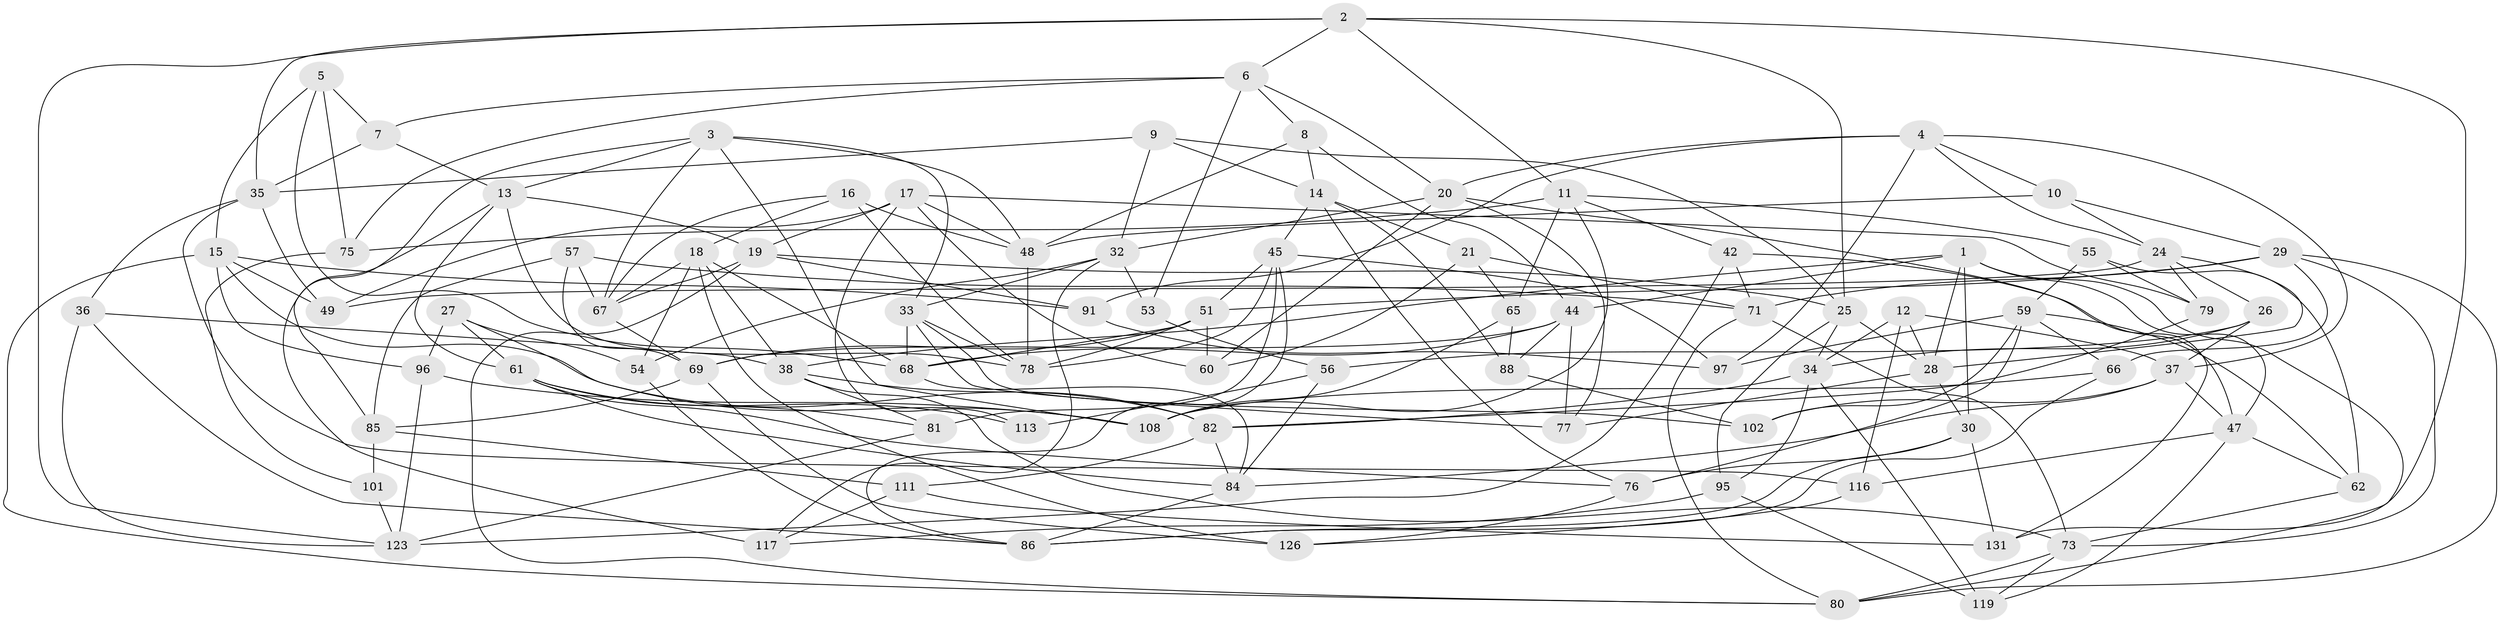 // original degree distribution, {4: 1.0}
// Generated by graph-tools (version 1.1) at 2025/42/03/06/25 10:42:18]
// undirected, 85 vertices, 212 edges
graph export_dot {
graph [start="1"]
  node [color=gray90,style=filled];
  1 [super="+39"];
  2 [super="+46"];
  3 [super="+72"];
  4 [super="+109"];
  5;
  6 [super="+122"];
  7;
  8;
  9;
  10;
  11 [super="+125"];
  12;
  13 [super="+43"];
  14 [super="+129"];
  15 [super="+40"];
  16;
  17 [super="+23"];
  18 [super="+22"];
  19 [super="+31"];
  20 [super="+63"];
  21;
  24 [super="+110"];
  25 [super="+70"];
  26;
  27;
  28 [super="+115"];
  29 [super="+107"];
  30 [super="+41"];
  32 [super="+98"];
  33 [super="+92"];
  34 [super="+99"];
  35 [super="+64"];
  36;
  37 [super="+52"];
  38 [super="+127"];
  42;
  44 [super="+50"];
  45 [super="+94"];
  47 [super="+121"];
  48 [super="+58"];
  49;
  51 [super="+130"];
  53;
  54;
  55;
  56 [super="+90"];
  57;
  59 [super="+93"];
  60;
  61 [super="+83"];
  62;
  65;
  66;
  67 [super="+87"];
  68 [super="+100"];
  69 [super="+104"];
  71 [super="+74"];
  73 [super="+105"];
  75;
  76 [super="+114"];
  77;
  78 [super="+124"];
  79;
  80 [super="+106"];
  81;
  82 [super="+89"];
  84 [super="+103"];
  85 [super="+120"];
  86 [super="+118"];
  88;
  91;
  95;
  96;
  97;
  101;
  102;
  108 [super="+112"];
  111;
  113;
  116;
  117;
  119;
  123 [super="+128"];
  126;
  131;
  1 -- 44;
  1 -- 28;
  1 -- 80;
  1 -- 30;
  1 -- 47;
  1 -- 38;
  2 -- 35;
  2 -- 131;
  2 -- 123;
  2 -- 6;
  2 -- 11;
  2 -- 25;
  3 -- 108;
  3 -- 67;
  3 -- 85;
  3 -- 48;
  3 -- 33;
  3 -- 13;
  4 -- 20;
  4 -- 91;
  4 -- 97;
  4 -- 10;
  4 -- 37;
  4 -- 24;
  5 -- 68;
  5 -- 75;
  5 -- 7;
  5 -- 15;
  6 -- 7;
  6 -- 75;
  6 -- 20;
  6 -- 8;
  6 -- 53;
  7 -- 13;
  7 -- 35;
  8 -- 14;
  8 -- 44;
  8 -- 48;
  9 -- 35;
  9 -- 14;
  9 -- 32;
  9 -- 25;
  10 -- 48;
  10 -- 29;
  10 -- 24;
  11 -- 65;
  11 -- 75;
  11 -- 108;
  11 -- 42;
  11 -- 55;
  12 -- 28;
  12 -- 34;
  12 -- 116;
  12 -- 37;
  13 -- 19;
  13 -- 117;
  13 -- 61;
  13 -- 78;
  14 -- 45;
  14 -- 88;
  14 -- 76;
  14 -- 21;
  15 -- 91;
  15 -- 96;
  15 -- 49;
  15 -- 82;
  15 -- 80;
  16 -- 48;
  16 -- 18;
  16 -- 78;
  16 -- 67;
  17 -- 60;
  17 -- 79;
  17 -- 113;
  17 -- 49;
  17 -- 19;
  17 -- 48;
  18 -- 38;
  18 -- 68;
  18 -- 67;
  18 -- 126;
  18 -- 54;
  19 -- 91;
  19 -- 80;
  19 -- 67;
  19 -- 25;
  20 -- 131;
  20 -- 77;
  20 -- 60;
  20 -- 32;
  21 -- 60;
  21 -- 65;
  21 -- 71;
  24 -- 49;
  24 -- 79;
  24 -- 28;
  24 -- 26;
  25 -- 95;
  25 -- 34;
  25 -- 28;
  26 -- 34;
  26 -- 37;
  26 -- 56;
  27 -- 108;
  27 -- 96;
  27 -- 54;
  27 -- 61;
  28 -- 77;
  28 -- 30;
  29 -- 66;
  29 -- 73;
  29 -- 71;
  29 -- 51;
  29 -- 80;
  30 -- 131;
  30 -- 76 [weight=2];
  30 -- 86;
  32 -- 54;
  32 -- 33;
  32 -- 117;
  32 -- 53;
  33 -- 102;
  33 -- 68;
  33 -- 77;
  33 -- 78;
  34 -- 119;
  34 -- 95;
  34 -- 82;
  35 -- 49;
  35 -- 116;
  35 -- 36;
  36 -- 38;
  36 -- 86;
  36 -- 123;
  37 -- 84;
  37 -- 102;
  37 -- 47;
  38 -- 81;
  38 -- 82;
  38 -- 73;
  42 -- 71;
  42 -- 47;
  42 -- 123;
  44 -- 88;
  44 -- 77;
  44 -- 69;
  44 -- 68;
  45 -- 97;
  45 -- 81;
  45 -- 78;
  45 -- 51;
  45 -- 86;
  47 -- 62;
  47 -- 116;
  47 -- 119;
  48 -- 78;
  51 -- 78;
  51 -- 69;
  51 -- 60;
  51 -- 68;
  53 -- 56 [weight=2];
  54 -- 86;
  55 -- 79;
  55 -- 62;
  55 -- 59;
  56 -- 84;
  56 -- 113 [weight=2];
  57 -- 69;
  57 -- 71;
  57 -- 85;
  57 -- 67;
  59 -- 102;
  59 -- 62;
  59 -- 97;
  59 -- 66;
  59 -- 76;
  61 -- 76;
  61 -- 81;
  61 -- 113;
  61 -- 84;
  62 -- 73;
  65 -- 88;
  65 -- 108;
  66 -- 86;
  66 -- 108;
  67 -- 69;
  68 -- 84;
  69 -- 85;
  69 -- 126;
  71 -- 80;
  71 -- 73;
  73 -- 119;
  73 -- 80;
  75 -- 101;
  76 -- 126;
  79 -- 82;
  81 -- 123;
  82 -- 84;
  82 -- 111;
  84 -- 86;
  85 -- 101 [weight=2];
  85 -- 111;
  88 -- 102;
  91 -- 97;
  95 -- 117;
  95 -- 119;
  96 -- 123;
  96 -- 108;
  101 -- 123;
  111 -- 131;
  111 -- 117;
  116 -- 126;
}
